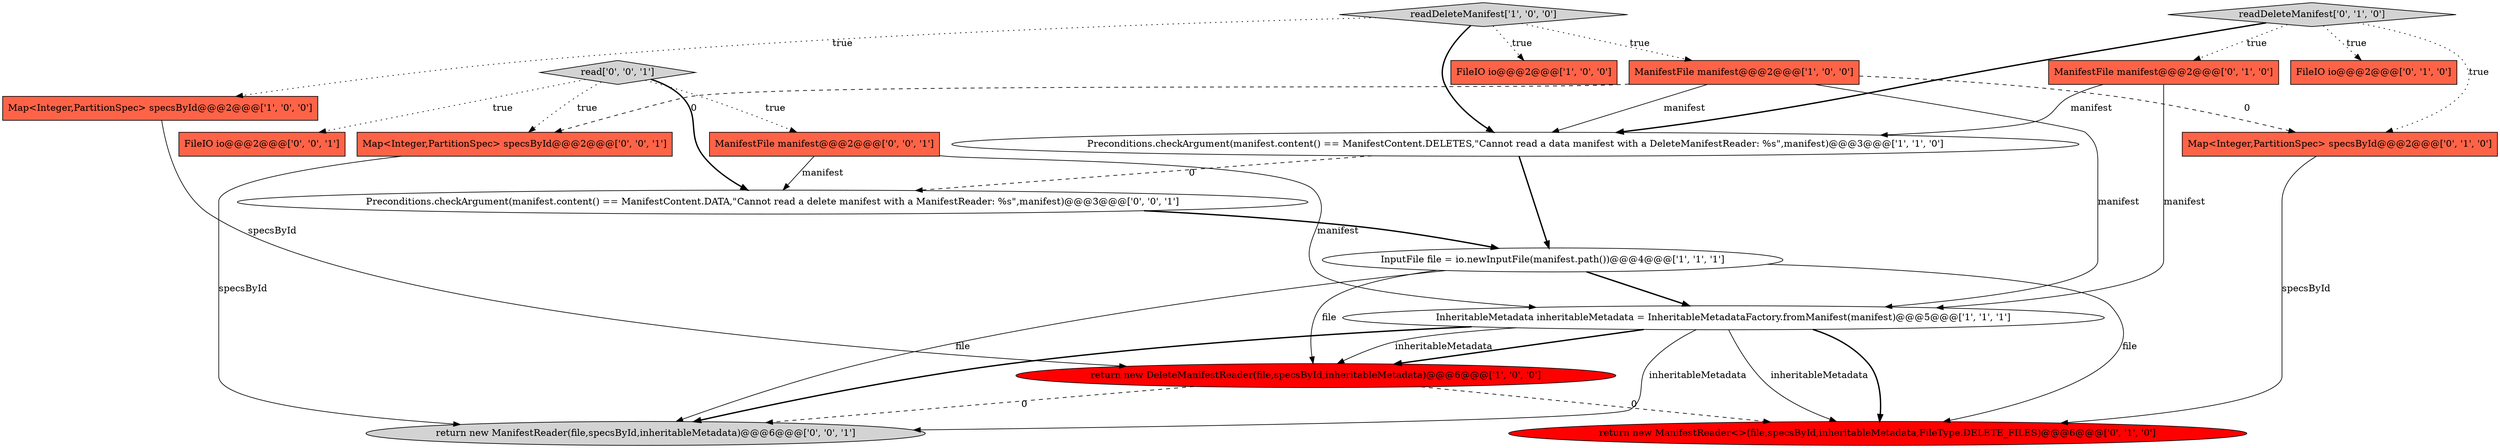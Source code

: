 digraph {
13 [style = filled, label = "Preconditions.checkArgument(manifest.content() == ManifestContent.DATA,\"Cannot read a delete manifest with a ManifestReader: %s\",manifest)@@@3@@@['0', '0', '1']", fillcolor = white, shape = ellipse image = "AAA0AAABBB3BBB"];
17 [style = filled, label = "FileIO io@@@2@@@['0', '0', '1']", fillcolor = tomato, shape = box image = "AAA0AAABBB3BBB"];
6 [style = filled, label = "ManifestFile manifest@@@2@@@['1', '0', '0']", fillcolor = tomato, shape = box image = "AAA1AAABBB1BBB"];
7 [style = filled, label = "Preconditions.checkArgument(manifest.content() == ManifestContent.DELETES,\"Cannot read a data manifest with a DeleteManifestReader: %s\",manifest)@@@3@@@['1', '1', '0']", fillcolor = white, shape = ellipse image = "AAA0AAABBB1BBB"];
8 [style = filled, label = "return new ManifestReader<>(file,specsById,inheritableMetadata,FileType.DELETE_FILES)@@@6@@@['0', '1', '0']", fillcolor = red, shape = ellipse image = "AAA1AAABBB2BBB"];
0 [style = filled, label = "InputFile file = io.newInputFile(manifest.path())@@@4@@@['1', '1', '1']", fillcolor = white, shape = ellipse image = "AAA0AAABBB1BBB"];
15 [style = filled, label = "read['0', '0', '1']", fillcolor = lightgray, shape = diamond image = "AAA0AAABBB3BBB"];
14 [style = filled, label = "ManifestFile manifest@@@2@@@['0', '0', '1']", fillcolor = tomato, shape = box image = "AAA0AAABBB3BBB"];
18 [style = filled, label = "Map<Integer,PartitionSpec> specsById@@@2@@@['0', '0', '1']", fillcolor = tomato, shape = box image = "AAA0AAABBB3BBB"];
3 [style = filled, label = "FileIO io@@@2@@@['1', '0', '0']", fillcolor = tomato, shape = box image = "AAA0AAABBB1BBB"];
9 [style = filled, label = "FileIO io@@@2@@@['0', '1', '0']", fillcolor = tomato, shape = box image = "AAA0AAABBB2BBB"];
11 [style = filled, label = "ManifestFile manifest@@@2@@@['0', '1', '0']", fillcolor = tomato, shape = box image = "AAA0AAABBB2BBB"];
12 [style = filled, label = "Map<Integer,PartitionSpec> specsById@@@2@@@['0', '1', '0']", fillcolor = tomato, shape = box image = "AAA1AAABBB2BBB"];
4 [style = filled, label = "InheritableMetadata inheritableMetadata = InheritableMetadataFactory.fromManifest(manifest)@@@5@@@['1', '1', '1']", fillcolor = white, shape = ellipse image = "AAA0AAABBB1BBB"];
2 [style = filled, label = "readDeleteManifest['1', '0', '0']", fillcolor = lightgray, shape = diamond image = "AAA0AAABBB1BBB"];
10 [style = filled, label = "readDeleteManifest['0', '1', '0']", fillcolor = lightgray, shape = diamond image = "AAA0AAABBB2BBB"];
16 [style = filled, label = "return new ManifestReader(file,specsById,inheritableMetadata)@@@6@@@['0', '0', '1']", fillcolor = lightgray, shape = ellipse image = "AAA0AAABBB3BBB"];
1 [style = filled, label = "Map<Integer,PartitionSpec> specsById@@@2@@@['1', '0', '0']", fillcolor = tomato, shape = box image = "AAA0AAABBB1BBB"];
5 [style = filled, label = "return new DeleteManifestReader(file,specsById,inheritableMetadata)@@@6@@@['1', '0', '0']", fillcolor = red, shape = ellipse image = "AAA1AAABBB1BBB"];
2->3 [style = dotted, label="true"];
0->5 [style = solid, label="file"];
4->8 [style = solid, label="inheritableMetadata"];
15->13 [style = bold, label=""];
10->12 [style = dotted, label="true"];
14->4 [style = solid, label="manifest"];
4->16 [style = solid, label="inheritableMetadata"];
11->7 [style = solid, label="manifest"];
15->18 [style = dotted, label="true"];
11->4 [style = solid, label="manifest"];
0->8 [style = solid, label="file"];
7->0 [style = bold, label=""];
15->14 [style = dotted, label="true"];
10->9 [style = dotted, label="true"];
10->7 [style = bold, label=""];
6->4 [style = solid, label="manifest"];
6->18 [style = dashed, label="0"];
6->12 [style = dashed, label="0"];
18->16 [style = solid, label="specsById"];
15->17 [style = dotted, label="true"];
5->16 [style = dashed, label="0"];
10->11 [style = dotted, label="true"];
0->4 [style = bold, label=""];
0->16 [style = solid, label="file"];
14->13 [style = solid, label="manifest"];
2->6 [style = dotted, label="true"];
2->1 [style = dotted, label="true"];
6->7 [style = solid, label="manifest"];
7->13 [style = dashed, label="0"];
1->5 [style = solid, label="specsById"];
5->8 [style = dashed, label="0"];
4->8 [style = bold, label=""];
2->7 [style = bold, label=""];
12->8 [style = solid, label="specsById"];
4->5 [style = bold, label=""];
4->16 [style = bold, label=""];
4->5 [style = solid, label="inheritableMetadata"];
13->0 [style = bold, label=""];
}
